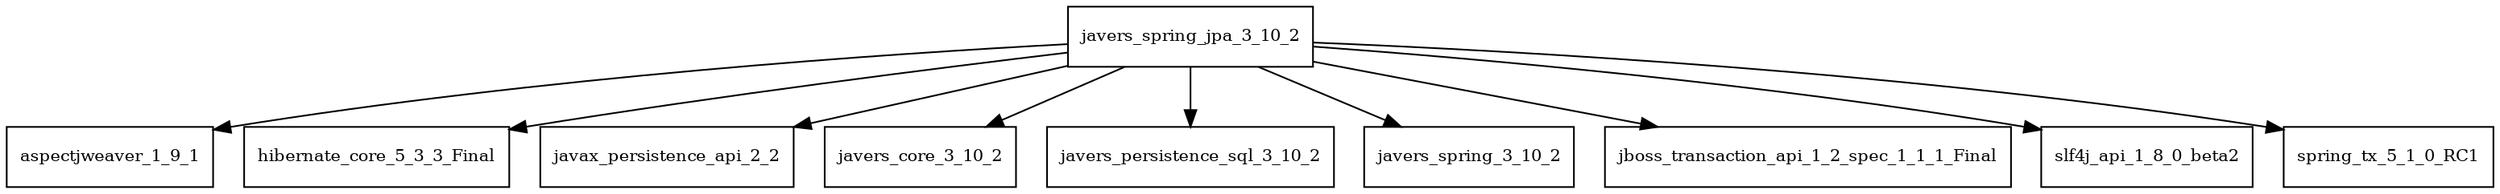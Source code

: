 digraph javers_spring_jpa_3_10_2_dependencies {
  node [shape = box, fontsize=10.0];
  javers_spring_jpa_3_10_2 -> aspectjweaver_1_9_1;
  javers_spring_jpa_3_10_2 -> hibernate_core_5_3_3_Final;
  javers_spring_jpa_3_10_2 -> javax_persistence_api_2_2;
  javers_spring_jpa_3_10_2 -> javers_core_3_10_2;
  javers_spring_jpa_3_10_2 -> javers_persistence_sql_3_10_2;
  javers_spring_jpa_3_10_2 -> javers_spring_3_10_2;
  javers_spring_jpa_3_10_2 -> jboss_transaction_api_1_2_spec_1_1_1_Final;
  javers_spring_jpa_3_10_2 -> slf4j_api_1_8_0_beta2;
  javers_spring_jpa_3_10_2 -> spring_tx_5_1_0_RC1;
}
